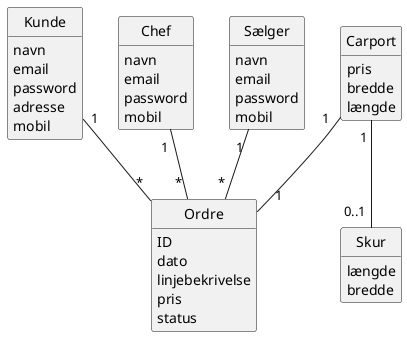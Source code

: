 @startuml
'https://plantuml.com/class-diagram

hide circle
hide methods

class Kunde {
navn
email
password
adresse
mobil
}

class Ordre{
ID
dato
linjebekrivelse
pris
status
}

class Chef{
navn
email
password
mobil
}

class Sælger{
navn
email
password
mobil
}

class Carport{
pris
bredde
længde
}

class Skur{
længde
bredde
}

Carport "1 " -- "0..1 " Skur
Chef "1 " -- " * " Ordre
Sælger "1 " -- " * " Ordre
Kunde "1 " -- "*" Ordre
Carport "1 " -- "   1" Ordre




@enduml